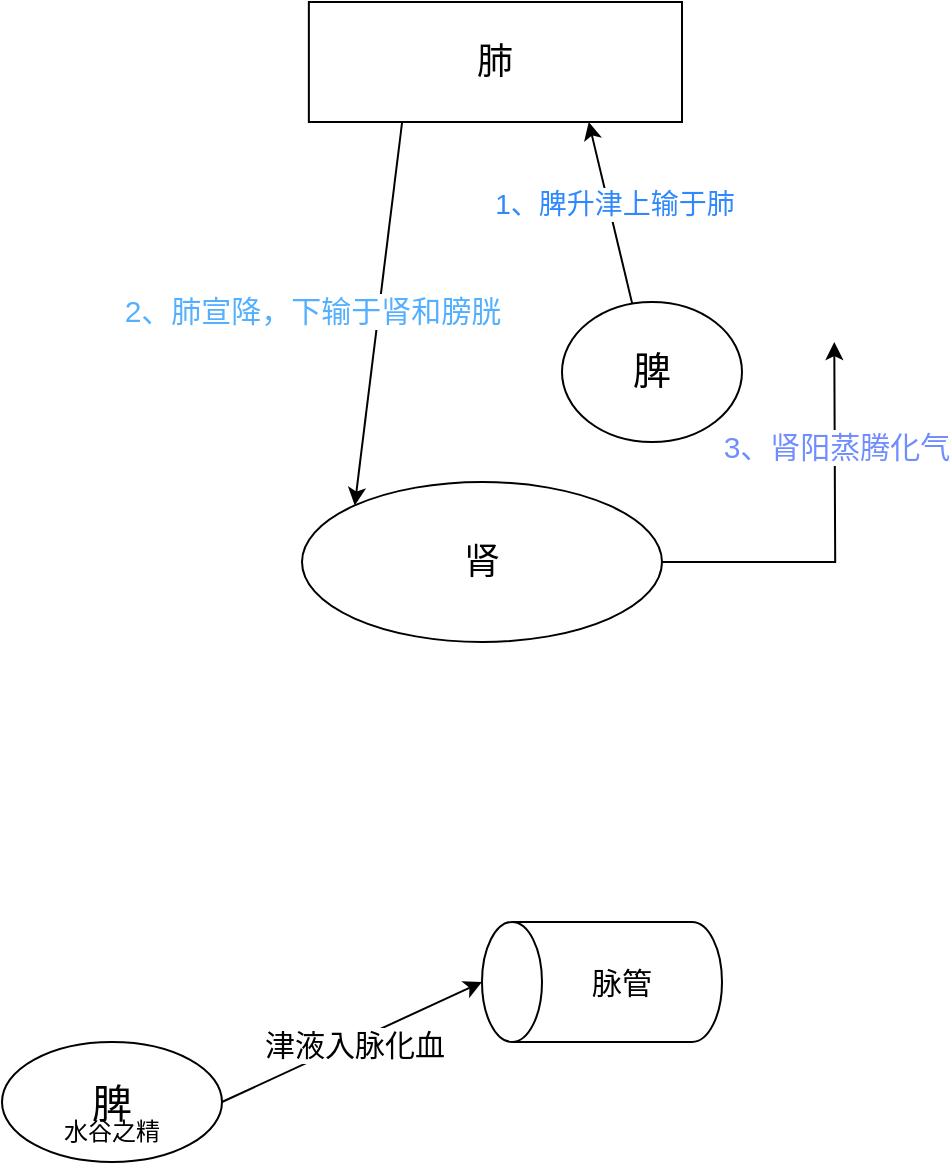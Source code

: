 <mxfile version="22.1.12" type="github">
  <diagram name="第 1 页" id="C6FDBwsaqbc1yJ5aqpkr">
    <mxGraphModel dx="1050" dy="557" grid="1" gridSize="10" guides="1" tooltips="1" connect="1" arrows="1" fold="1" page="1" pageScale="1" pageWidth="827" pageHeight="1169" math="0" shadow="0">
      <root>
        <mxCell id="0" />
        <mxCell id="1" parent="0" />
        <mxCell id="BYbhVeizRni8V0UwQ8j1-4" value="" style="endArrow=classic;html=1;rounded=0;exitX=0.391;exitY=0.017;exitDx=0;exitDy=0;exitPerimeter=0;entryX=0.75;entryY=1;entryDx=0;entryDy=0;" parent="1" source="BYbhVeizRni8V0UwQ8j1-17" target="BYbhVeizRni8V0UwQ8j1-16" edge="1">
          <mxGeometry width="50" height="50" relative="1" as="geometry">
            <mxPoint x="468.041" y="281" as="sourcePoint" />
            <mxPoint x="460" y="190" as="targetPoint" />
          </mxGeometry>
        </mxCell>
        <mxCell id="BYbhVeizRni8V0UwQ8j1-7" value="&lt;font style=&quot;font-size: 14px;&quot;&gt;1、脾升津上输于肺&lt;/font&gt;" style="edgeLabel;html=1;align=center;verticalAlign=middle;resizable=0;points=[];fontColor=#2E89FF;" parent="BYbhVeizRni8V0UwQ8j1-4" vertex="1" connectable="0">
          <mxGeometry x="0.102" y="-3" relative="1" as="geometry">
            <mxPoint as="offset" />
          </mxGeometry>
        </mxCell>
        <mxCell id="BYbhVeizRni8V0UwQ8j1-14" style="edgeStyle=orthogonalEdgeStyle;rounded=0;orthogonalLoop=1;jettySize=auto;html=1;exitX=1;exitY=0.5;exitDx=0;exitDy=0;" parent="1" source="BYbhVeizRni8V0UwQ8j1-18" edge="1">
          <mxGeometry relative="1" as="geometry">
            <mxPoint x="596.14" y="280" as="targetPoint" />
            <mxPoint x="510.0" y="389.21" as="sourcePoint" />
          </mxGeometry>
        </mxCell>
        <mxCell id="BYbhVeizRni8V0UwQ8j1-15" value="&lt;font color=&quot;#708dff&quot; style=&quot;font-size: 15px;&quot;&gt;3、肾阳蒸腾化气&lt;/font&gt;" style="edgeLabel;html=1;align=center;verticalAlign=middle;resizable=0;points=[];fontSize=15;" parent="BYbhVeizRni8V0UwQ8j1-14" vertex="1" connectable="0">
          <mxGeometry x="0.469" relative="1" as="geometry">
            <mxPoint as="offset" />
          </mxGeometry>
        </mxCell>
        <mxCell id="BYbhVeizRni8V0UwQ8j1-11" value="" style="endArrow=classic;html=1;rounded=0;entryX=0;entryY=0;entryDx=0;entryDy=0;exitX=0.25;exitY=1;exitDx=0;exitDy=0;" parent="1" source="BYbhVeizRni8V0UwQ8j1-16" target="BYbhVeizRni8V0UwQ8j1-18" edge="1">
          <mxGeometry width="50" height="50" relative="1" as="geometry">
            <mxPoint x="344.072" y="200" as="sourcePoint" />
            <mxPoint x="337" y="384.21" as="targetPoint" />
          </mxGeometry>
        </mxCell>
        <mxCell id="BYbhVeizRni8V0UwQ8j1-12" value="&lt;font style=&quot;font-size: 15px;&quot;&gt;2、肺宣降，下输于肾和膀胱&lt;/font&gt;" style="edgeLabel;html=1;align=center;verticalAlign=middle;resizable=0;points=[];fontColor=#54AFFF;" parent="BYbhVeizRni8V0UwQ8j1-11" vertex="1" connectable="0">
          <mxGeometry x="-0.08" y="-3" relative="1" as="geometry">
            <mxPoint x="-31" y="6" as="offset" />
          </mxGeometry>
        </mxCell>
        <mxCell id="BYbhVeizRni8V0UwQ8j1-16" value="肺" style="rounded=0;whiteSpace=wrap;html=1;fontSize=18;" parent="1" vertex="1">
          <mxGeometry x="333.43" y="110" width="186.57" height="60" as="geometry" />
        </mxCell>
        <mxCell id="BYbhVeizRni8V0UwQ8j1-17" value="脾" style="ellipse;whiteSpace=wrap;html=1;fontSize=19;" parent="1" vertex="1">
          <mxGeometry x="460" y="260" width="90" height="70" as="geometry" />
        </mxCell>
        <mxCell id="BYbhVeizRni8V0UwQ8j1-18" value="肾" style="ellipse;whiteSpace=wrap;html=1;fontSize=18;" parent="1" vertex="1">
          <mxGeometry x="330" y="350" width="180" height="80" as="geometry" />
        </mxCell>
        <mxCell id="zUKTudWMmVZDvAgk6LWm-1" value="脾" style="ellipse;whiteSpace=wrap;html=1;fontSize=20;" vertex="1" parent="1">
          <mxGeometry x="180" y="630" width="110" height="60" as="geometry" />
        </mxCell>
        <mxCell id="zUKTudWMmVZDvAgk6LWm-4" value="" style="shape=cylinder3;whiteSpace=wrap;html=1;boundedLbl=1;backgroundOutline=1;size=15;rotation=-90;" vertex="1" parent="1">
          <mxGeometry x="450" y="540" width="60" height="120" as="geometry" />
        </mxCell>
        <mxCell id="zUKTudWMmVZDvAgk6LWm-5" value="" style="endArrow=classic;html=1;rounded=0;exitX=1;exitY=0.5;exitDx=0;exitDy=0;entryX=0.5;entryY=0;entryDx=0;entryDy=0;entryPerimeter=0;" edge="1" parent="1" source="zUKTudWMmVZDvAgk6LWm-1" target="zUKTudWMmVZDvAgk6LWm-4">
          <mxGeometry width="50" height="50" relative="1" as="geometry">
            <mxPoint x="320" y="670" as="sourcePoint" />
            <mxPoint x="370" y="620" as="targetPoint" />
          </mxGeometry>
        </mxCell>
        <mxCell id="zUKTudWMmVZDvAgk6LWm-7" value="津液入脉化血" style="edgeLabel;html=1;align=center;verticalAlign=middle;resizable=0;points=[];fontSize=15;" vertex="1" connectable="0" parent="zUKTudWMmVZDvAgk6LWm-5">
          <mxGeometry x="0.009" y="-1" relative="1" as="geometry">
            <mxPoint as="offset" />
          </mxGeometry>
        </mxCell>
        <mxCell id="zUKTudWMmVZDvAgk6LWm-6" value="脉管" style="text;html=1;strokeColor=none;fillColor=none;align=center;verticalAlign=middle;whiteSpace=wrap;rounded=0;fontSize=15;" vertex="1" parent="1">
          <mxGeometry x="460" y="585" width="60" height="30" as="geometry" />
        </mxCell>
        <mxCell id="zUKTudWMmVZDvAgk6LWm-9" value="水谷之精" style="text;html=1;strokeColor=none;fillColor=none;align=center;verticalAlign=middle;whiteSpace=wrap;rounded=0;" vertex="1" parent="1">
          <mxGeometry x="205" y="660" width="60" height="30" as="geometry" />
        </mxCell>
      </root>
    </mxGraphModel>
  </diagram>
</mxfile>
